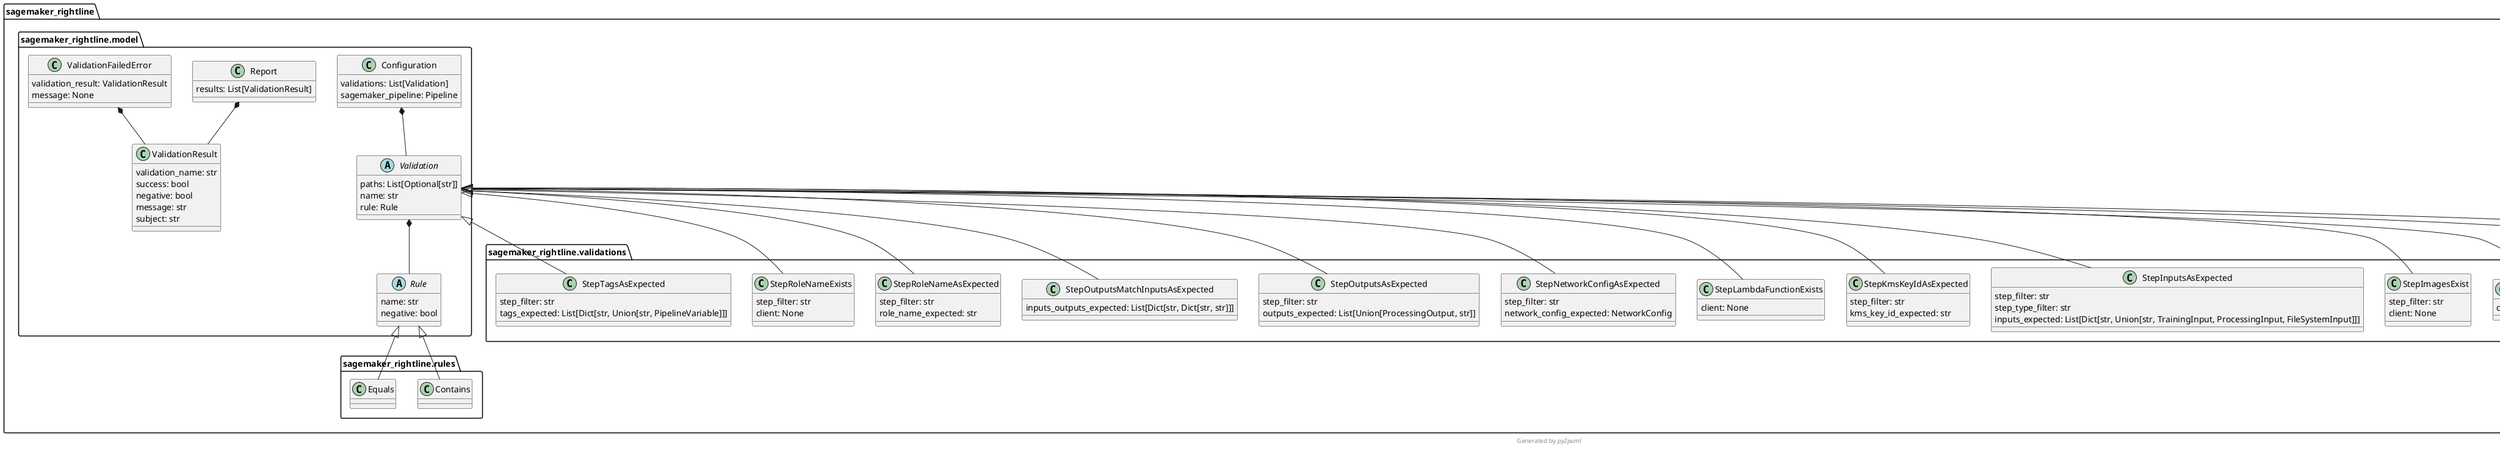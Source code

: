 sagemaker.config INFO - Not applying SDK defaults from location: /etc/xdg/sagemaker/config.yaml
sagemaker.config INFO - Not applying SDK defaults from location: /github/home/.config/sagemaker/config.yaml
@startuml sagemaker_rightline
namespace sagemaker_rightline {
  namespace model {}
  namespace rules {}
  namespace validations {}
}
class sagemaker_rightline.model.Configuration {
  validations: List[Validation]
  sagemaker_pipeline: Pipeline
}
class sagemaker_rightline.model.Report {
  results: List[ValidationResult]
}
abstract class sagemaker_rightline.model.Rule {
  name: str
  negative: bool
}
abstract class sagemaker_rightline.model.Validation {
  paths: List[Optional[str]]
  name: str
  rule: Rule
}
class sagemaker_rightline.model.ValidationFailedError {
  validation_result: ValidationResult
  message: None
}
class sagemaker_rightline.model.ValidationResult {
  validation_name: str
  success: bool
  negative: bool
  message: str
  subject: str
}
class sagemaker_rightline.rules.Contains {
}
class sagemaker_rightline.rules.Equals {
}
class sagemaker_rightline.validations.ContainerImage {
  uri: str
}
class sagemaker_rightline.validations.PipelineParametersAsExpected {
  parameters_expected: List[Parameter]
  ignore_default_value: bool
}
class sagemaker_rightline.validations.PipelineStepsIONamesUnique {
}
class sagemaker_rightline.validations.StepCallbackSqsQueueExists {
  client: None
}
class sagemaker_rightline.validations.StepImagesExist {
  step_filter: str
  client: None
}
class sagemaker_rightline.validations.StepInputsAsExpected {
  step_filter: str
  step_type_filter: str
  inputs_expected: List[Dict[str, Union[str, TrainingInput, ProcessingInput, FileSystemInput]]]
}
class sagemaker_rightline.validations.StepKmsKeyIdAsExpected {
  step_filter: str
  kms_key_id_expected: str
}
class sagemaker_rightline.validations.StepLambdaFunctionExists {
  client: None
}
class sagemaker_rightline.validations.StepNetworkConfigAsExpected {
  step_filter: str
  network_config_expected: NetworkConfig
}
class sagemaker_rightline.validations.StepOutputsAsExpected {
  step_filter: str
  outputs_expected: List[Union[ProcessingOutput, str]]
}
class sagemaker_rightline.validations.StepOutputsMatchInputsAsExpected {
  inputs_outputs_expected: List[Dict[str, Dict[str, str]]]
}
class sagemaker_rightline.validations.StepRoleNameAsExpected {
  step_filter: str
  role_name_expected: str
}
class sagemaker_rightline.validations.StepRoleNameExists {
  step_filter: str
  client: None
}
class sagemaker_rightline.validations.StepTagsAsExpected {
  step_filter: str
  tags_expected: List[Dict[str, Union[str, PipelineVariable]]]
}
sagemaker_rightline.model.Configuration *-- sagemaker_rightline.model.Validation
sagemaker_rightline.model.Report *-- sagemaker_rightline.model.ValidationResult
sagemaker_rightline.model.Validation *-- sagemaker_rightline.model.Rule
sagemaker_rightline.model.ValidationFailedError *-- sagemaker_rightline.model.ValidationResult
sagemaker_rightline.model.Rule <|-- sagemaker_rightline.rules.Contains
sagemaker_rightline.model.Rule <|-- sagemaker_rightline.rules.Equals
sagemaker_rightline.model.Validation <|-- sagemaker_rightline.validations.PipelineParametersAsExpected
sagemaker_rightline.model.Validation <|-- sagemaker_rightline.validations.PipelineStepsIONamesUnique
sagemaker_rightline.model.Validation <|-- sagemaker_rightline.validations.StepCallbackSqsQueueExists
sagemaker_rightline.model.Validation <|-- sagemaker_rightline.validations.StepImagesExist
sagemaker_rightline.model.Validation <|-- sagemaker_rightline.validations.StepInputsAsExpected
sagemaker_rightline.model.Validation <|-- sagemaker_rightline.validations.StepKmsKeyIdAsExpected
sagemaker_rightline.model.Validation <|-- sagemaker_rightline.validations.StepLambdaFunctionExists
sagemaker_rightline.model.Validation <|-- sagemaker_rightline.validations.StepNetworkConfigAsExpected
sagemaker_rightline.model.Validation <|-- sagemaker_rightline.validations.StepOutputsAsExpected
sagemaker_rightline.model.Validation <|-- sagemaker_rightline.validations.StepOutputsMatchInputsAsExpected
sagemaker_rightline.model.Validation <|-- sagemaker_rightline.validations.StepRoleNameAsExpected
sagemaker_rightline.model.Validation <|-- sagemaker_rightline.validations.StepRoleNameExists
sagemaker_rightline.model.Validation <|-- sagemaker_rightline.validations.StepTagsAsExpected
footer Generated by //py2puml//
@enduml


